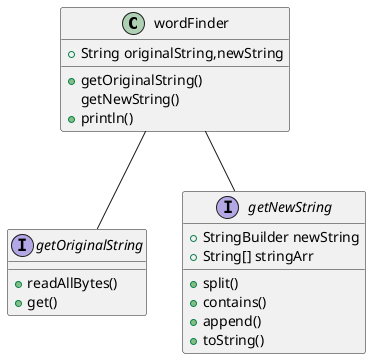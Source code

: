 @startuml
wordFinder--getOriginalString
wordFinder--getNewString

class wordFinder{
+String originalString,newString
+getOriginalString()
getNewString()
+println()

}
interface getNewString{
+StringBuilder newString
+String[] stringArr
+split()
+contains()
+append()
+toString()
}

interface getOriginalString{
+readAllBytes()
+get()

}



@enduml